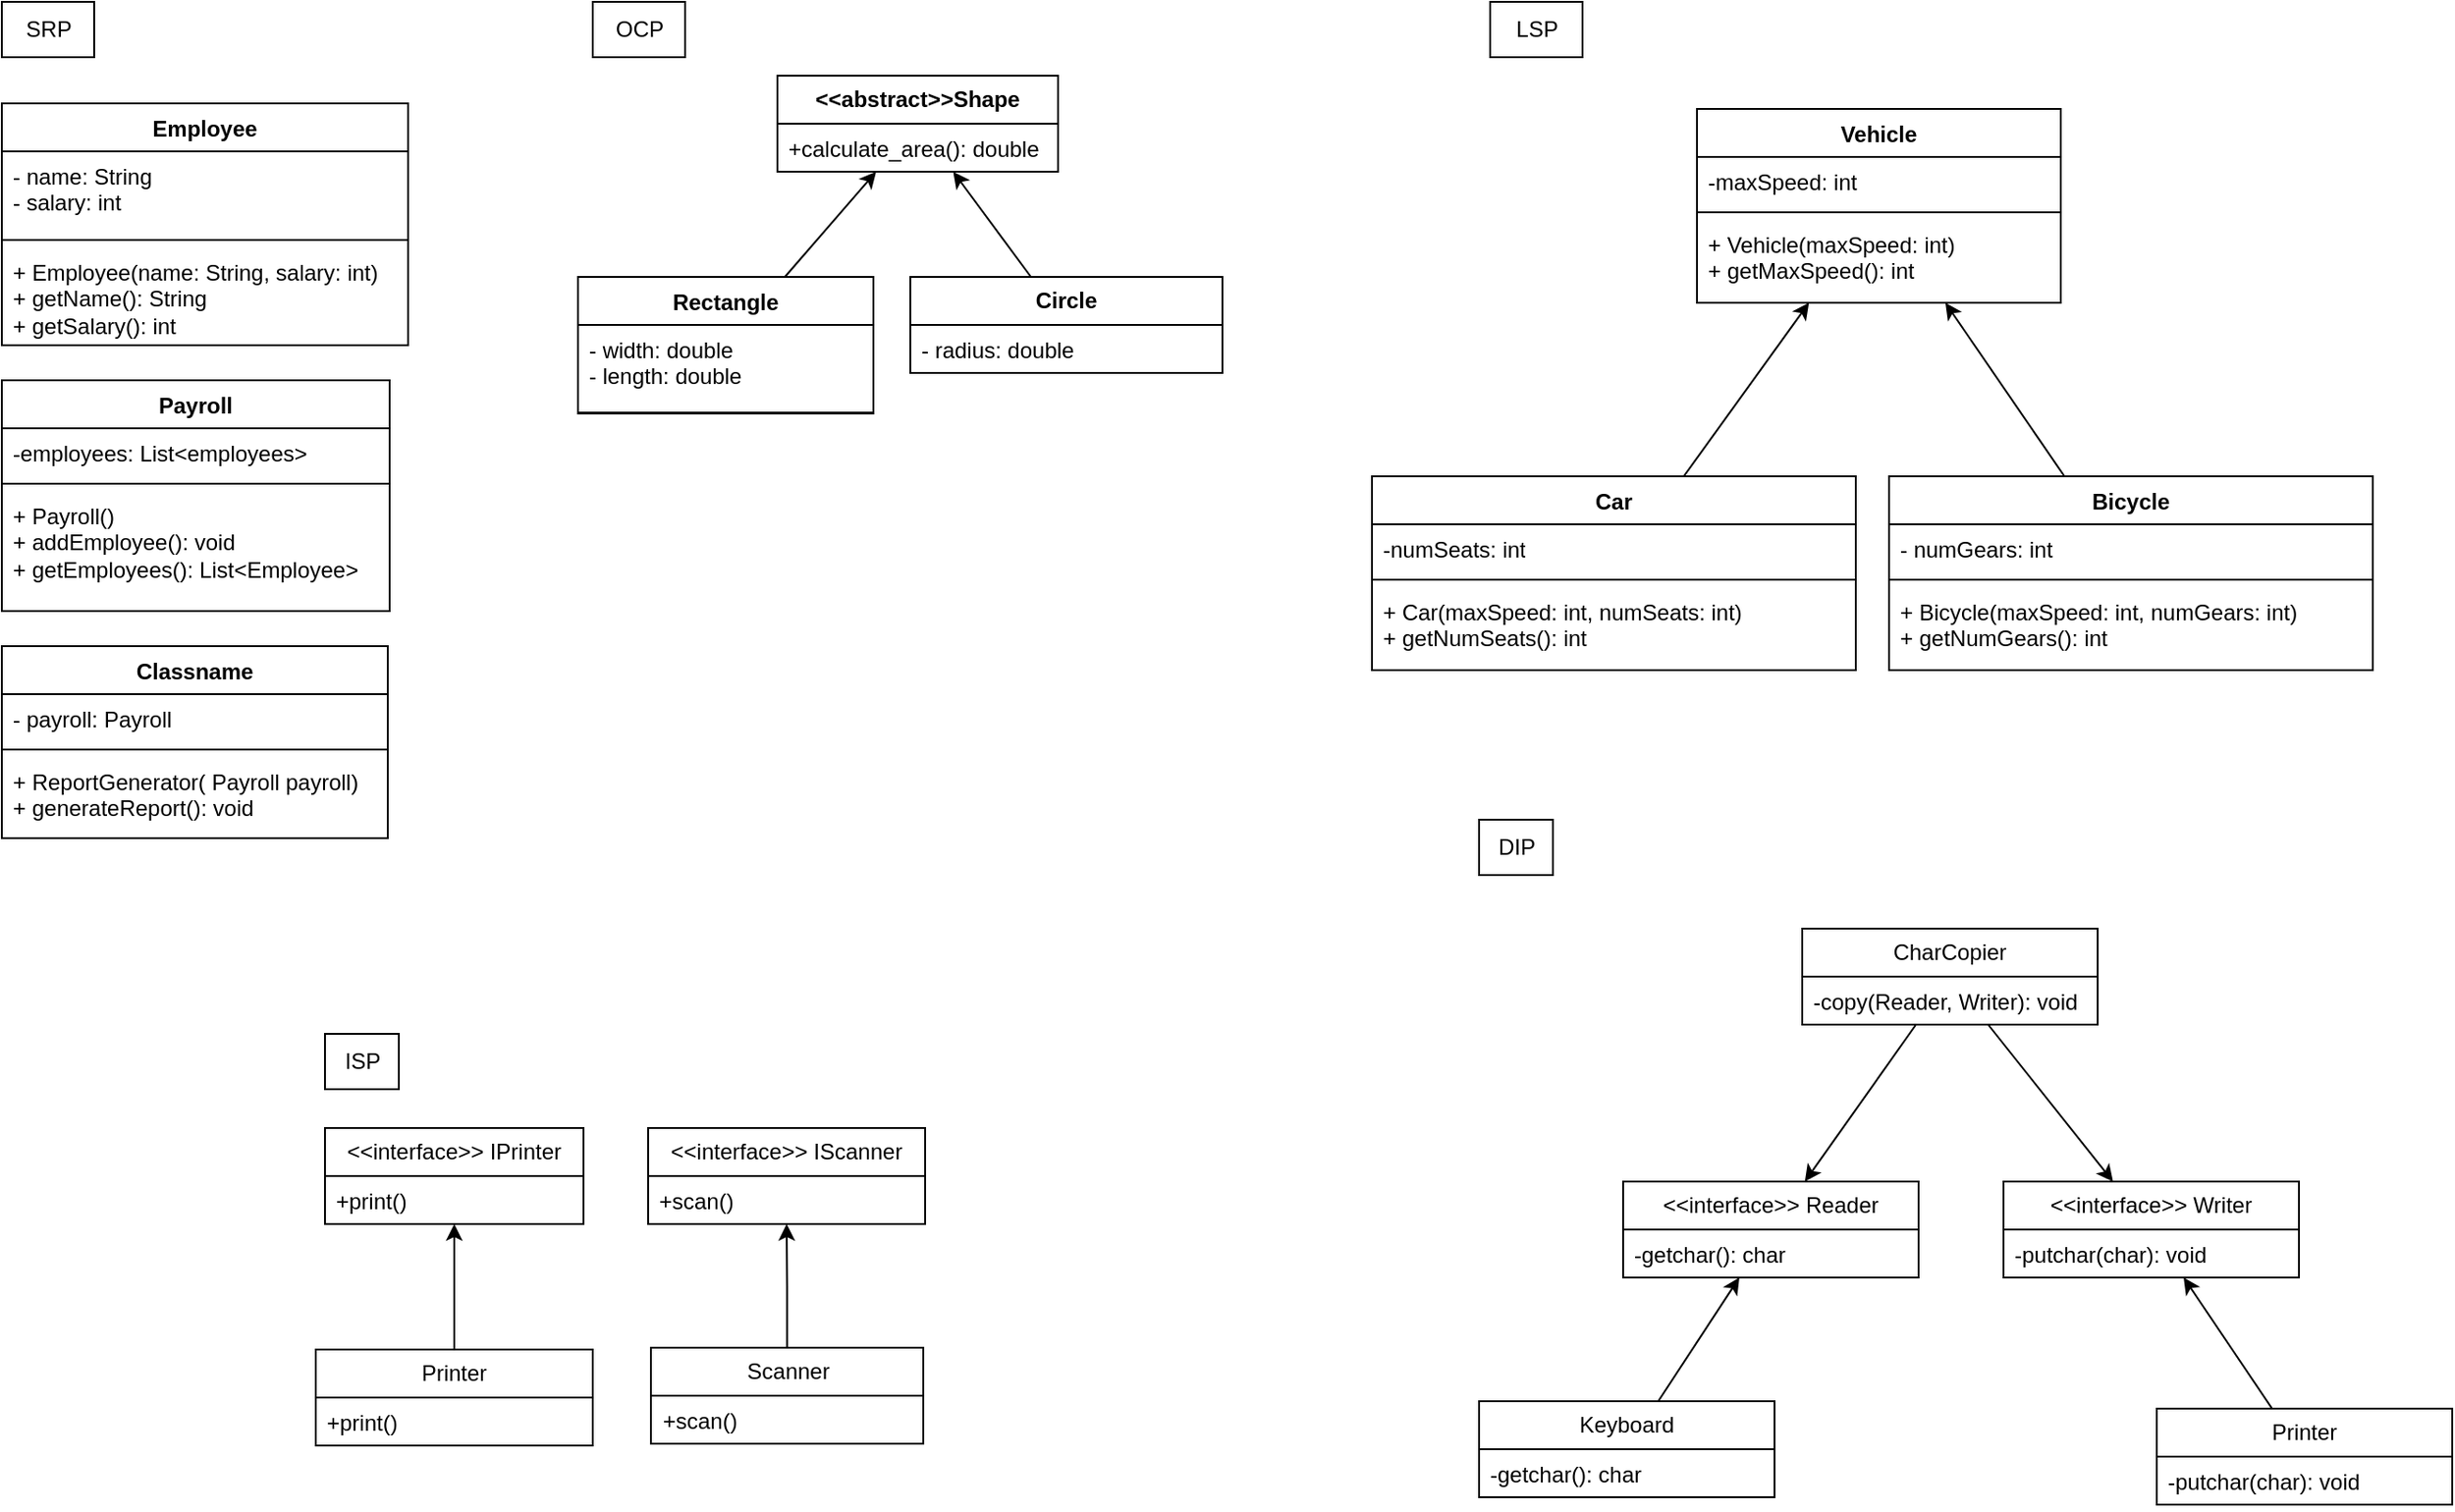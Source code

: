 <mxfile version="22.0.2" type="device">
  <diagram id="C5RBs43oDa-KdzZeNtuy" name="Page-1">
    <mxGraphModel dx="1042" dy="707" grid="0" gridSize="10" guides="1" tooltips="1" connect="1" arrows="1" fold="1" page="0" pageScale="1" pageWidth="827" pageHeight="1169" background="#ffffff" math="0" shadow="0">
      <root>
        <mxCell id="WIyWlLk6GJQsqaUBKTNV-0" />
        <mxCell id="WIyWlLk6GJQsqaUBKTNV-1" parent="WIyWlLk6GJQsqaUBKTNV-0" />
        <mxCell id="zzKDKvrSwYu3DyUXLqvI-7" value="SRP" style="text;html=1;align=center;verticalAlign=middle;resizable=0;points=[];autosize=1;strokeColor=#000000;fillColor=none;fontColor=#000000;" vertex="1" parent="WIyWlLk6GJQsqaUBKTNV-1">
          <mxGeometry x="-130" y="40" width="50" height="30" as="geometry" />
        </mxCell>
        <mxCell id="zzKDKvrSwYu3DyUXLqvI-8" value="&lt;b&gt;&amp;lt;&amp;lt;abstract&amp;gt;&amp;gt;Shape&lt;/b&gt;" style="swimlane;fontStyle=0;childLayout=stackLayout;horizontal=1;startSize=26;fillColor=none;horizontalStack=0;resizeParent=1;resizeParentMax=0;resizeLast=0;collapsible=1;marginBottom=0;whiteSpace=wrap;html=1;fontColor=#000000;strokeColor=#000000;" vertex="1" parent="WIyWlLk6GJQsqaUBKTNV-1">
          <mxGeometry x="290" y="80" width="152" height="52" as="geometry" />
        </mxCell>
        <mxCell id="zzKDKvrSwYu3DyUXLqvI-10" value="+calculate_area(): double" style="text;strokeColor=#000000;fillColor=none;align=left;verticalAlign=top;spacingLeft=4;spacingRight=4;overflow=hidden;rotatable=0;points=[[0,0.5],[1,0.5]];portConstraint=eastwest;whiteSpace=wrap;html=1;fontColor=#000000;" vertex="1" parent="zzKDKvrSwYu3DyUXLqvI-8">
          <mxGeometry y="26" width="152" height="26" as="geometry" />
        </mxCell>
        <mxCell id="zzKDKvrSwYu3DyUXLqvI-97" style="rounded=0;orthogonalLoop=1;jettySize=auto;html=1;" edge="1" parent="WIyWlLk6GJQsqaUBKTNV-1" source="zzKDKvrSwYu3DyUXLqvI-14" target="zzKDKvrSwYu3DyUXLqvI-8">
          <mxGeometry relative="1" as="geometry" />
        </mxCell>
        <mxCell id="zzKDKvrSwYu3DyUXLqvI-14" value="&lt;b&gt;Circle&lt;/b&gt;" style="swimlane;fontStyle=0;childLayout=stackLayout;horizontal=1;startSize=26;fillColor=none;horizontalStack=0;resizeParent=1;resizeParentMax=0;resizeLast=0;collapsible=1;marginBottom=0;whiteSpace=wrap;html=1;fontColor=#000000;strokeColor=#000000;" vertex="1" parent="WIyWlLk6GJQsqaUBKTNV-1">
          <mxGeometry x="362" y="189" width="169" height="52" as="geometry" />
        </mxCell>
        <mxCell id="zzKDKvrSwYu3DyUXLqvI-15" value="- radius: double" style="text;strokeColor=#000000;fillColor=none;align=left;verticalAlign=top;spacingLeft=4;spacingRight=4;overflow=hidden;rotatable=0;points=[[0,0.5],[1,0.5]];portConstraint=eastwest;whiteSpace=wrap;html=1;fontColor=#000000;" vertex="1" parent="zzKDKvrSwYu3DyUXLqvI-14">
          <mxGeometry y="26" width="169" height="26" as="geometry" />
        </mxCell>
        <mxCell id="zzKDKvrSwYu3DyUXLqvI-17" value="OCP" style="text;html=1;align=center;verticalAlign=middle;resizable=0;points=[];autosize=1;strokeColor=#000000;fillColor=none;fontColor=#000000;" vertex="1" parent="WIyWlLk6GJQsqaUBKTNV-1">
          <mxGeometry x="190" y="40" width="50" height="30" as="geometry" />
        </mxCell>
        <mxCell id="zzKDKvrSwYu3DyUXLqvI-18" value="LSP" style="text;html=1;align=center;verticalAlign=middle;resizable=0;points=[];autosize=1;strokeColor=#000000;fillColor=none;fontColor=#000000;" vertex="1" parent="WIyWlLk6GJQsqaUBKTNV-1">
          <mxGeometry x="676" y="40" width="50" height="30" as="geometry" />
        </mxCell>
        <mxCell id="zzKDKvrSwYu3DyUXLqvI-31" value="ISP" style="text;html=1;align=center;verticalAlign=middle;resizable=0;points=[];autosize=1;strokeColor=#000000;fillColor=none;fontColor=#000000;" vertex="1" parent="WIyWlLk6GJQsqaUBKTNV-1">
          <mxGeometry x="45" y="599" width="40" height="30" as="geometry" />
        </mxCell>
        <mxCell id="zzKDKvrSwYu3DyUXLqvI-32" value="&amp;lt;&amp;lt;interface&amp;gt;&amp;gt; IPrinter" style="swimlane;fontStyle=0;childLayout=stackLayout;horizontal=1;startSize=26;fillColor=none;horizontalStack=0;resizeParent=1;resizeParentMax=0;resizeLast=0;collapsible=1;marginBottom=0;whiteSpace=wrap;html=1;fontColor=#000000;strokeColor=#000000;" vertex="1" parent="WIyWlLk6GJQsqaUBKTNV-1">
          <mxGeometry x="45" y="650" width="140" height="52" as="geometry">
            <mxRectangle x="45" y="440" width="80" height="30" as="alternateBounds" />
          </mxGeometry>
        </mxCell>
        <mxCell id="zzKDKvrSwYu3DyUXLqvI-33" value="+print()" style="text;strokeColor=#000000;fillColor=none;align=left;verticalAlign=top;spacingLeft=4;spacingRight=4;overflow=hidden;rotatable=0;points=[[0,0.5],[1,0.5]];portConstraint=eastwest;whiteSpace=wrap;html=1;fontColor=#000000;" vertex="1" parent="zzKDKvrSwYu3DyUXLqvI-32">
          <mxGeometry y="26" width="140" height="26" as="geometry" />
        </mxCell>
        <mxCell id="zzKDKvrSwYu3DyUXLqvI-36" value="&amp;lt;&amp;lt;interface&amp;gt;&amp;gt; IScanner" style="swimlane;fontStyle=0;childLayout=stackLayout;horizontal=1;startSize=26;fillColor=none;horizontalStack=0;resizeParent=1;resizeParentMax=0;resizeLast=0;collapsible=1;marginBottom=0;whiteSpace=wrap;html=1;fontColor=#000000;strokeColor=#000000;" vertex="1" parent="WIyWlLk6GJQsqaUBKTNV-1">
          <mxGeometry x="220" y="650" width="150" height="52" as="geometry" />
        </mxCell>
        <mxCell id="zzKDKvrSwYu3DyUXLqvI-37" value="+scan()" style="text;strokeColor=#000000;fillColor=none;align=left;verticalAlign=top;spacingLeft=4;spacingRight=4;overflow=hidden;rotatable=0;points=[[0,0.5],[1,0.5]];portConstraint=eastwest;whiteSpace=wrap;html=1;fontColor=#000000;" vertex="1" parent="zzKDKvrSwYu3DyUXLqvI-36">
          <mxGeometry y="26" width="150" height="26" as="geometry" />
        </mxCell>
        <mxCell id="zzKDKvrSwYu3DyUXLqvI-109" style="edgeStyle=orthogonalEdgeStyle;rounded=0;orthogonalLoop=1;jettySize=auto;html=1;" edge="1" parent="WIyWlLk6GJQsqaUBKTNV-1" source="zzKDKvrSwYu3DyUXLqvI-38" target="zzKDKvrSwYu3DyUXLqvI-32">
          <mxGeometry relative="1" as="geometry" />
        </mxCell>
        <mxCell id="zzKDKvrSwYu3DyUXLqvI-38" value="Printer" style="swimlane;fontStyle=0;childLayout=stackLayout;horizontal=1;startSize=26;fillColor=none;horizontalStack=0;resizeParent=1;resizeParentMax=0;resizeLast=0;collapsible=1;marginBottom=0;whiteSpace=wrap;html=1;fontColor=#000000;strokeColor=#000000;" vertex="1" parent="WIyWlLk6GJQsqaUBKTNV-1">
          <mxGeometry x="40" y="770" width="150" height="52" as="geometry">
            <mxRectangle x="45" y="440" width="80" height="30" as="alternateBounds" />
          </mxGeometry>
        </mxCell>
        <mxCell id="zzKDKvrSwYu3DyUXLqvI-39" value="+print()" style="text;strokeColor=#000000;fillColor=none;align=left;verticalAlign=top;spacingLeft=4;spacingRight=4;overflow=hidden;rotatable=0;points=[[0,0.5],[1,0.5]];portConstraint=eastwest;whiteSpace=wrap;html=1;fontColor=#000000;" vertex="1" parent="zzKDKvrSwYu3DyUXLqvI-38">
          <mxGeometry y="26" width="150" height="26" as="geometry" />
        </mxCell>
        <mxCell id="zzKDKvrSwYu3DyUXLqvI-110" style="edgeStyle=orthogonalEdgeStyle;rounded=0;orthogonalLoop=1;jettySize=auto;html=1;" edge="1" parent="WIyWlLk6GJQsqaUBKTNV-1" source="zzKDKvrSwYu3DyUXLqvI-40" target="zzKDKvrSwYu3DyUXLqvI-36">
          <mxGeometry relative="1" as="geometry" />
        </mxCell>
        <mxCell id="zzKDKvrSwYu3DyUXLqvI-40" value="Scanner" style="swimlane;fontStyle=0;childLayout=stackLayout;horizontal=1;startSize=26;fillColor=none;horizontalStack=0;resizeParent=1;resizeParentMax=0;resizeLast=0;collapsible=1;marginBottom=0;whiteSpace=wrap;html=1;fontColor=#000000;strokeColor=#000000;" vertex="1" parent="WIyWlLk6GJQsqaUBKTNV-1">
          <mxGeometry x="221.5" y="769" width="147.5" height="52" as="geometry" />
        </mxCell>
        <mxCell id="zzKDKvrSwYu3DyUXLqvI-41" value="+scan()" style="text;strokeColor=#000000;fillColor=none;align=left;verticalAlign=top;spacingLeft=4;spacingRight=4;overflow=hidden;rotatable=0;points=[[0,0.5],[1,0.5]];portConstraint=eastwest;whiteSpace=wrap;html=1;fontColor=#000000;" vertex="1" parent="zzKDKvrSwYu3DyUXLqvI-40">
          <mxGeometry y="26" width="147.5" height="26" as="geometry" />
        </mxCell>
        <mxCell id="zzKDKvrSwYu3DyUXLqvI-42" value="DIP" style="text;html=1;align=center;verticalAlign=middle;resizable=0;points=[];autosize=1;strokeColor=#000000;fillColor=none;fontColor=#000000;" vertex="1" parent="WIyWlLk6GJQsqaUBKTNV-1">
          <mxGeometry x="670" y="483" width="40" height="30" as="geometry" />
        </mxCell>
        <mxCell id="zzKDKvrSwYu3DyUXLqvI-43" value="&amp;lt;&amp;lt;interface&amp;gt;&amp;gt; Reader" style="swimlane;fontStyle=0;childLayout=stackLayout;horizontal=1;startSize=26;fillColor=none;horizontalStack=0;resizeParent=1;resizeParentMax=0;resizeLast=0;collapsible=1;marginBottom=0;whiteSpace=wrap;html=1;fontColor=#000000;strokeColor=#000000;" vertex="1" parent="WIyWlLk6GJQsqaUBKTNV-1">
          <mxGeometry x="748" y="679" width="160" height="52" as="geometry" />
        </mxCell>
        <mxCell id="zzKDKvrSwYu3DyUXLqvI-45" value="-getchar(): char" style="text;strokeColor=#000000;fillColor=none;align=left;verticalAlign=top;spacingLeft=4;spacingRight=4;overflow=hidden;rotatable=0;points=[[0,0.5],[1,0.5]];portConstraint=eastwest;whiteSpace=wrap;html=1;fontColor=#000000;" vertex="1" parent="zzKDKvrSwYu3DyUXLqvI-43">
          <mxGeometry y="26" width="160" height="26" as="geometry" />
        </mxCell>
        <mxCell id="zzKDKvrSwYu3DyUXLqvI-47" value="&amp;lt;&amp;lt;interface&amp;gt;&amp;gt; Writer" style="swimlane;fontStyle=0;childLayout=stackLayout;horizontal=1;startSize=26;fillColor=none;horizontalStack=0;resizeParent=1;resizeParentMax=0;resizeLast=0;collapsible=1;marginBottom=0;whiteSpace=wrap;html=1;fontColor=#000000;strokeColor=#000000;" vertex="1" parent="WIyWlLk6GJQsqaUBKTNV-1">
          <mxGeometry x="954" y="679" width="160" height="52" as="geometry" />
        </mxCell>
        <mxCell id="zzKDKvrSwYu3DyUXLqvI-48" value="-putchar(char): void" style="text;strokeColor=#000000;fillColor=none;align=left;verticalAlign=top;spacingLeft=4;spacingRight=4;overflow=hidden;rotatable=0;points=[[0,0.5],[1,0.5]];portConstraint=eastwest;whiteSpace=wrap;html=1;fontColor=#000000;" vertex="1" parent="zzKDKvrSwYu3DyUXLqvI-47">
          <mxGeometry y="26" width="160" height="26" as="geometry" />
        </mxCell>
        <mxCell id="zzKDKvrSwYu3DyUXLqvI-111" style="rounded=0;orthogonalLoop=1;jettySize=auto;html=1;" edge="1" parent="WIyWlLk6GJQsqaUBKTNV-1" source="zzKDKvrSwYu3DyUXLqvI-51" target="zzKDKvrSwYu3DyUXLqvI-43">
          <mxGeometry relative="1" as="geometry" />
        </mxCell>
        <mxCell id="zzKDKvrSwYu3DyUXLqvI-112" style="rounded=0;orthogonalLoop=1;jettySize=auto;html=1;" edge="1" parent="WIyWlLk6GJQsqaUBKTNV-1" source="zzKDKvrSwYu3DyUXLqvI-51" target="zzKDKvrSwYu3DyUXLqvI-47">
          <mxGeometry relative="1" as="geometry" />
        </mxCell>
        <mxCell id="zzKDKvrSwYu3DyUXLqvI-51" value="CharCopier" style="swimlane;fontStyle=0;childLayout=stackLayout;horizontal=1;startSize=26;fillColor=none;horizontalStack=0;resizeParent=1;resizeParentMax=0;resizeLast=0;collapsible=1;marginBottom=0;whiteSpace=wrap;html=1;fontColor=#000000;strokeColor=#000000;" vertex="1" parent="WIyWlLk6GJQsqaUBKTNV-1">
          <mxGeometry x="845" y="542" width="160" height="52" as="geometry" />
        </mxCell>
        <mxCell id="zzKDKvrSwYu3DyUXLqvI-52" value="-copy(Reader, Writer): void" style="text;strokeColor=#000000;fillColor=none;align=left;verticalAlign=top;spacingLeft=4;spacingRight=4;overflow=hidden;rotatable=0;points=[[0,0.5],[1,0.5]];portConstraint=eastwest;whiteSpace=wrap;html=1;fontColor=#000000;" vertex="1" parent="zzKDKvrSwYu3DyUXLqvI-51">
          <mxGeometry y="26" width="160" height="26" as="geometry" />
        </mxCell>
        <mxCell id="zzKDKvrSwYu3DyUXLqvI-113" style="rounded=0;orthogonalLoop=1;jettySize=auto;html=1;" edge="1" parent="WIyWlLk6GJQsqaUBKTNV-1" source="zzKDKvrSwYu3DyUXLqvI-55" target="zzKDKvrSwYu3DyUXLqvI-43">
          <mxGeometry relative="1" as="geometry" />
        </mxCell>
        <mxCell id="zzKDKvrSwYu3DyUXLqvI-55" value="Keyboard" style="swimlane;fontStyle=0;childLayout=stackLayout;horizontal=1;startSize=26;fillColor=none;horizontalStack=0;resizeParent=1;resizeParentMax=0;resizeLast=0;collapsible=1;marginBottom=0;whiteSpace=wrap;html=1;fontColor=#000000;strokeColor=#000000;" vertex="1" parent="WIyWlLk6GJQsqaUBKTNV-1">
          <mxGeometry x="670" y="798" width="160" height="52" as="geometry" />
        </mxCell>
        <mxCell id="zzKDKvrSwYu3DyUXLqvI-56" value="-getchar(): char" style="text;strokeColor=#000000;fillColor=none;align=left;verticalAlign=top;spacingLeft=4;spacingRight=4;overflow=hidden;rotatable=0;points=[[0,0.5],[1,0.5]];portConstraint=eastwest;whiteSpace=wrap;html=1;fontColor=#000000;" vertex="1" parent="zzKDKvrSwYu3DyUXLqvI-55">
          <mxGeometry y="26" width="160" height="26" as="geometry" />
        </mxCell>
        <mxCell id="zzKDKvrSwYu3DyUXLqvI-114" style="rounded=0;orthogonalLoop=1;jettySize=auto;html=1;" edge="1" parent="WIyWlLk6GJQsqaUBKTNV-1" source="zzKDKvrSwYu3DyUXLqvI-59" target="zzKDKvrSwYu3DyUXLqvI-47">
          <mxGeometry relative="1" as="geometry" />
        </mxCell>
        <mxCell id="zzKDKvrSwYu3DyUXLqvI-59" value="Printer" style="swimlane;fontStyle=0;childLayout=stackLayout;horizontal=1;startSize=26;fillColor=none;horizontalStack=0;resizeParent=1;resizeParentMax=0;resizeLast=0;collapsible=1;marginBottom=0;whiteSpace=wrap;html=1;fontColor=#000000;strokeColor=#000000;" vertex="1" parent="WIyWlLk6GJQsqaUBKTNV-1">
          <mxGeometry x="1037" y="802" width="160" height="52" as="geometry" />
        </mxCell>
        <mxCell id="zzKDKvrSwYu3DyUXLqvI-60" value="-putchar(char): void" style="text;strokeColor=#000000;fillColor=none;align=left;verticalAlign=top;spacingLeft=4;spacingRight=4;overflow=hidden;rotatable=0;points=[[0,0.5],[1,0.5]];portConstraint=eastwest;whiteSpace=wrap;html=1;fontColor=#000000;" vertex="1" parent="zzKDKvrSwYu3DyUXLqvI-59">
          <mxGeometry y="26" width="160" height="26" as="geometry" />
        </mxCell>
        <mxCell id="zzKDKvrSwYu3DyUXLqvI-61" value="" style="endArrow=classic;html=1;rounded=0;strokeColor=#000000;" edge="1" parent="WIyWlLk6GJQsqaUBKTNV-1" source="zzKDKvrSwYu3DyUXLqvI-93" target="zzKDKvrSwYu3DyUXLqvI-8">
          <mxGeometry width="50" height="50" relative="1" as="geometry">
            <mxPoint x="260" y="181" as="sourcePoint" />
            <mxPoint x="283" y="145" as="targetPoint" />
          </mxGeometry>
        </mxCell>
        <mxCell id="zzKDKvrSwYu3DyUXLqvI-106" style="rounded=0;orthogonalLoop=1;jettySize=auto;html=1;" edge="1" parent="WIyWlLk6GJQsqaUBKTNV-1" source="zzKDKvrSwYu3DyUXLqvI-69" target="zzKDKvrSwYu3DyUXLqvI-98">
          <mxGeometry relative="1" as="geometry" />
        </mxCell>
        <mxCell id="zzKDKvrSwYu3DyUXLqvI-69" value="Car" style="swimlane;fontStyle=1;align=center;verticalAlign=top;childLayout=stackLayout;horizontal=1;startSize=26;horizontalStack=0;resizeParent=1;resizeParentMax=0;resizeLast=0;collapsible=1;marginBottom=0;whiteSpace=wrap;html=1;" vertex="1" parent="WIyWlLk6GJQsqaUBKTNV-1">
          <mxGeometry x="612" y="297" width="262" height="105" as="geometry" />
        </mxCell>
        <mxCell id="zzKDKvrSwYu3DyUXLqvI-70" value="-numSeats: int" style="text;strokeColor=none;fillColor=none;align=left;verticalAlign=top;spacingLeft=4;spacingRight=4;overflow=hidden;rotatable=0;points=[[0,0.5],[1,0.5]];portConstraint=eastwest;whiteSpace=wrap;html=1;" vertex="1" parent="zzKDKvrSwYu3DyUXLqvI-69">
          <mxGeometry y="26" width="262" height="26" as="geometry" />
        </mxCell>
        <mxCell id="zzKDKvrSwYu3DyUXLqvI-71" value="" style="line;strokeWidth=1;fillColor=none;align=left;verticalAlign=middle;spacingTop=-1;spacingLeft=3;spacingRight=3;rotatable=0;labelPosition=right;points=[];portConstraint=eastwest;strokeColor=inherit;" vertex="1" parent="zzKDKvrSwYu3DyUXLqvI-69">
          <mxGeometry y="52" width="262" height="8" as="geometry" />
        </mxCell>
        <mxCell id="zzKDKvrSwYu3DyUXLqvI-72" value="+ Car(maxSpeed: int, numSeats: int)&lt;br&gt;+ getNumSeats(): int" style="text;strokeColor=none;fillColor=none;align=left;verticalAlign=top;spacingLeft=4;spacingRight=4;overflow=hidden;rotatable=0;points=[[0,0.5],[1,0.5]];portConstraint=eastwest;whiteSpace=wrap;html=1;" vertex="1" parent="zzKDKvrSwYu3DyUXLqvI-69">
          <mxGeometry y="60" width="262" height="45" as="geometry" />
        </mxCell>
        <mxCell id="zzKDKvrSwYu3DyUXLqvI-73" value="Employee" style="swimlane;fontStyle=1;align=center;verticalAlign=top;childLayout=stackLayout;horizontal=1;startSize=26;horizontalStack=0;resizeParent=1;resizeParentMax=0;resizeLast=0;collapsible=1;marginBottom=0;whiteSpace=wrap;html=1;" vertex="1" parent="WIyWlLk6GJQsqaUBKTNV-1">
          <mxGeometry x="-130" y="95" width="220" height="131" as="geometry" />
        </mxCell>
        <mxCell id="zzKDKvrSwYu3DyUXLqvI-74" value="- name: String&lt;br&gt;- salary: int" style="text;strokeColor=none;fillColor=none;align=left;verticalAlign=top;spacingLeft=4;spacingRight=4;overflow=hidden;rotatable=0;points=[[0,0.5],[1,0.5]];portConstraint=eastwest;whiteSpace=wrap;html=1;" vertex="1" parent="zzKDKvrSwYu3DyUXLqvI-73">
          <mxGeometry y="26" width="220" height="44" as="geometry" />
        </mxCell>
        <mxCell id="zzKDKvrSwYu3DyUXLqvI-75" value="" style="line;strokeWidth=1;fillColor=none;align=left;verticalAlign=middle;spacingTop=-1;spacingLeft=3;spacingRight=3;rotatable=0;labelPosition=right;points=[];portConstraint=eastwest;strokeColor=inherit;" vertex="1" parent="zzKDKvrSwYu3DyUXLqvI-73">
          <mxGeometry y="70" width="220" height="8" as="geometry" />
        </mxCell>
        <mxCell id="zzKDKvrSwYu3DyUXLqvI-76" value="+ Employee(name: String, salary: int)&lt;br&gt;+ getName(): String&lt;br&gt;+ getSalary(): int" style="text;strokeColor=none;fillColor=none;align=left;verticalAlign=top;spacingLeft=4;spacingRight=4;overflow=hidden;rotatable=0;points=[[0,0.5],[1,0.5]];portConstraint=eastwest;whiteSpace=wrap;html=1;" vertex="1" parent="zzKDKvrSwYu3DyUXLqvI-73">
          <mxGeometry y="78" width="220" height="53" as="geometry" />
        </mxCell>
        <mxCell id="zzKDKvrSwYu3DyUXLqvI-77" value="Payroll" style="swimlane;fontStyle=1;align=center;verticalAlign=top;childLayout=stackLayout;horizontal=1;startSize=26;horizontalStack=0;resizeParent=1;resizeParentMax=0;resizeLast=0;collapsible=1;marginBottom=0;whiteSpace=wrap;html=1;" vertex="1" parent="WIyWlLk6GJQsqaUBKTNV-1">
          <mxGeometry x="-130" y="245" width="210" height="125" as="geometry" />
        </mxCell>
        <mxCell id="zzKDKvrSwYu3DyUXLqvI-78" value="-employees: List&amp;lt;employees&amp;gt;" style="text;strokeColor=none;fillColor=none;align=left;verticalAlign=top;spacingLeft=4;spacingRight=4;overflow=hidden;rotatable=0;points=[[0,0.5],[1,0.5]];portConstraint=eastwest;whiteSpace=wrap;html=1;" vertex="1" parent="zzKDKvrSwYu3DyUXLqvI-77">
          <mxGeometry y="26" width="210" height="26" as="geometry" />
        </mxCell>
        <mxCell id="zzKDKvrSwYu3DyUXLqvI-79" value="" style="line;strokeWidth=1;fillColor=none;align=left;verticalAlign=middle;spacingTop=-1;spacingLeft=3;spacingRight=3;rotatable=0;labelPosition=right;points=[];portConstraint=eastwest;strokeColor=inherit;" vertex="1" parent="zzKDKvrSwYu3DyUXLqvI-77">
          <mxGeometry y="52" width="210" height="8" as="geometry" />
        </mxCell>
        <mxCell id="zzKDKvrSwYu3DyUXLqvI-80" value="+ Payroll()&lt;br&gt;+ addEmployee(): void&lt;br&gt;+ getEmployees(): List&amp;lt;Employee&amp;gt;" style="text;strokeColor=none;fillColor=none;align=left;verticalAlign=top;spacingLeft=4;spacingRight=4;overflow=hidden;rotatable=0;points=[[0,0.5],[1,0.5]];portConstraint=eastwest;whiteSpace=wrap;html=1;" vertex="1" parent="zzKDKvrSwYu3DyUXLqvI-77">
          <mxGeometry y="60" width="210" height="65" as="geometry" />
        </mxCell>
        <mxCell id="zzKDKvrSwYu3DyUXLqvI-85" value="Classname" style="swimlane;fontStyle=1;align=center;verticalAlign=top;childLayout=stackLayout;horizontal=1;startSize=26;horizontalStack=0;resizeParent=1;resizeParentMax=0;resizeLast=0;collapsible=1;marginBottom=0;whiteSpace=wrap;html=1;" vertex="1" parent="WIyWlLk6GJQsqaUBKTNV-1">
          <mxGeometry x="-130" y="389" width="209" height="104" as="geometry" />
        </mxCell>
        <mxCell id="zzKDKvrSwYu3DyUXLqvI-86" value="- payroll: Payroll" style="text;strokeColor=none;fillColor=none;align=left;verticalAlign=top;spacingLeft=4;spacingRight=4;overflow=hidden;rotatable=0;points=[[0,0.5],[1,0.5]];portConstraint=eastwest;whiteSpace=wrap;html=1;" vertex="1" parent="zzKDKvrSwYu3DyUXLqvI-85">
          <mxGeometry y="26" width="209" height="26" as="geometry" />
        </mxCell>
        <mxCell id="zzKDKvrSwYu3DyUXLqvI-87" value="" style="line;strokeWidth=1;fillColor=none;align=left;verticalAlign=middle;spacingTop=-1;spacingLeft=3;spacingRight=3;rotatable=0;labelPosition=right;points=[];portConstraint=eastwest;strokeColor=inherit;" vertex="1" parent="zzKDKvrSwYu3DyUXLqvI-85">
          <mxGeometry y="52" width="209" height="8" as="geometry" />
        </mxCell>
        <mxCell id="zzKDKvrSwYu3DyUXLqvI-88" value="+ ReportGenerator( Payroll payroll)&lt;br&gt;+ generateReport(): void&lt;br&gt;" style="text;strokeColor=none;fillColor=none;align=left;verticalAlign=top;spacingLeft=4;spacingRight=4;overflow=hidden;rotatable=0;points=[[0,0.5],[1,0.5]];portConstraint=eastwest;whiteSpace=wrap;html=1;" vertex="1" parent="zzKDKvrSwYu3DyUXLqvI-85">
          <mxGeometry y="60" width="209" height="44" as="geometry" />
        </mxCell>
        <mxCell id="zzKDKvrSwYu3DyUXLqvI-93" value="Rectangle" style="swimlane;fontStyle=1;align=center;verticalAlign=top;childLayout=stackLayout;horizontal=1;startSize=26;horizontalStack=0;resizeParent=1;resizeParentMax=0;resizeLast=0;collapsible=1;marginBottom=0;whiteSpace=wrap;html=1;" vertex="1" parent="WIyWlLk6GJQsqaUBKTNV-1">
          <mxGeometry x="182" y="189" width="160" height="74" as="geometry" />
        </mxCell>
        <mxCell id="zzKDKvrSwYu3DyUXLqvI-94" value="- width: double&lt;br&gt;- length: double" style="text;strokeColor=none;fillColor=none;align=left;verticalAlign=top;spacingLeft=4;spacingRight=4;overflow=hidden;rotatable=0;points=[[0,0.5],[1,0.5]];portConstraint=eastwest;whiteSpace=wrap;html=1;" vertex="1" parent="zzKDKvrSwYu3DyUXLqvI-93">
          <mxGeometry y="26" width="160" height="47" as="geometry" />
        </mxCell>
        <mxCell id="zzKDKvrSwYu3DyUXLqvI-95" value="" style="line;strokeWidth=1;fillColor=none;align=left;verticalAlign=middle;spacingTop=-1;spacingLeft=3;spacingRight=3;rotatable=0;labelPosition=right;points=[];portConstraint=eastwest;strokeColor=inherit;" vertex="1" parent="zzKDKvrSwYu3DyUXLqvI-93">
          <mxGeometry y="73" width="160" height="1" as="geometry" />
        </mxCell>
        <mxCell id="zzKDKvrSwYu3DyUXLqvI-98" value="Vehicle" style="swimlane;fontStyle=1;align=center;verticalAlign=top;childLayout=stackLayout;horizontal=1;startSize=26;horizontalStack=0;resizeParent=1;resizeParentMax=0;resizeLast=0;collapsible=1;marginBottom=0;whiteSpace=wrap;html=1;" vertex="1" parent="WIyWlLk6GJQsqaUBKTNV-1">
          <mxGeometry x="788" y="98" width="197" height="105" as="geometry" />
        </mxCell>
        <mxCell id="zzKDKvrSwYu3DyUXLqvI-99" value="-maxSpeed: int" style="text;strokeColor=none;fillColor=none;align=left;verticalAlign=top;spacingLeft=4;spacingRight=4;overflow=hidden;rotatable=0;points=[[0,0.5],[1,0.5]];portConstraint=eastwest;whiteSpace=wrap;html=1;" vertex="1" parent="zzKDKvrSwYu3DyUXLqvI-98">
          <mxGeometry y="26" width="197" height="26" as="geometry" />
        </mxCell>
        <mxCell id="zzKDKvrSwYu3DyUXLqvI-100" value="" style="line;strokeWidth=1;fillColor=none;align=left;verticalAlign=middle;spacingTop=-1;spacingLeft=3;spacingRight=3;rotatable=0;labelPosition=right;points=[];portConstraint=eastwest;strokeColor=inherit;" vertex="1" parent="zzKDKvrSwYu3DyUXLqvI-98">
          <mxGeometry y="52" width="197" height="8" as="geometry" />
        </mxCell>
        <mxCell id="zzKDKvrSwYu3DyUXLqvI-101" value="+ Vehicle(maxSpeed: int)&lt;br&gt;+ getMaxSpeed(): int" style="text;strokeColor=none;fillColor=none;align=left;verticalAlign=top;spacingLeft=4;spacingRight=4;overflow=hidden;rotatable=0;points=[[0,0.5],[1,0.5]];portConstraint=eastwest;whiteSpace=wrap;html=1;" vertex="1" parent="zzKDKvrSwYu3DyUXLqvI-98">
          <mxGeometry y="60" width="197" height="45" as="geometry" />
        </mxCell>
        <mxCell id="zzKDKvrSwYu3DyUXLqvI-107" style="rounded=0;orthogonalLoop=1;jettySize=auto;html=1;" edge="1" parent="WIyWlLk6GJQsqaUBKTNV-1" source="zzKDKvrSwYu3DyUXLqvI-102" target="zzKDKvrSwYu3DyUXLqvI-98">
          <mxGeometry relative="1" as="geometry" />
        </mxCell>
        <mxCell id="zzKDKvrSwYu3DyUXLqvI-102" value="Bicycle" style="swimlane;fontStyle=1;align=center;verticalAlign=top;childLayout=stackLayout;horizontal=1;startSize=26;horizontalStack=0;resizeParent=1;resizeParentMax=0;resizeLast=0;collapsible=1;marginBottom=0;whiteSpace=wrap;html=1;" vertex="1" parent="WIyWlLk6GJQsqaUBKTNV-1">
          <mxGeometry x="892" y="297" width="262" height="105" as="geometry" />
        </mxCell>
        <mxCell id="zzKDKvrSwYu3DyUXLqvI-103" value="- numGears: int" style="text;strokeColor=none;fillColor=none;align=left;verticalAlign=top;spacingLeft=4;spacingRight=4;overflow=hidden;rotatable=0;points=[[0,0.5],[1,0.5]];portConstraint=eastwest;whiteSpace=wrap;html=1;" vertex="1" parent="zzKDKvrSwYu3DyUXLqvI-102">
          <mxGeometry y="26" width="262" height="26" as="geometry" />
        </mxCell>
        <mxCell id="zzKDKvrSwYu3DyUXLqvI-104" value="" style="line;strokeWidth=1;fillColor=none;align=left;verticalAlign=middle;spacingTop=-1;spacingLeft=3;spacingRight=3;rotatable=0;labelPosition=right;points=[];portConstraint=eastwest;strokeColor=inherit;" vertex="1" parent="zzKDKvrSwYu3DyUXLqvI-102">
          <mxGeometry y="52" width="262" height="8" as="geometry" />
        </mxCell>
        <mxCell id="zzKDKvrSwYu3DyUXLqvI-105" value="+ Bicycle(maxSpeed: int, numGears: int)&lt;br&gt;+ getNumGears(): int" style="text;strokeColor=none;fillColor=none;align=left;verticalAlign=top;spacingLeft=4;spacingRight=4;overflow=hidden;rotatable=0;points=[[0,0.5],[1,0.5]];portConstraint=eastwest;whiteSpace=wrap;html=1;" vertex="1" parent="zzKDKvrSwYu3DyUXLqvI-102">
          <mxGeometry y="60" width="262" height="45" as="geometry" />
        </mxCell>
      </root>
    </mxGraphModel>
  </diagram>
</mxfile>
